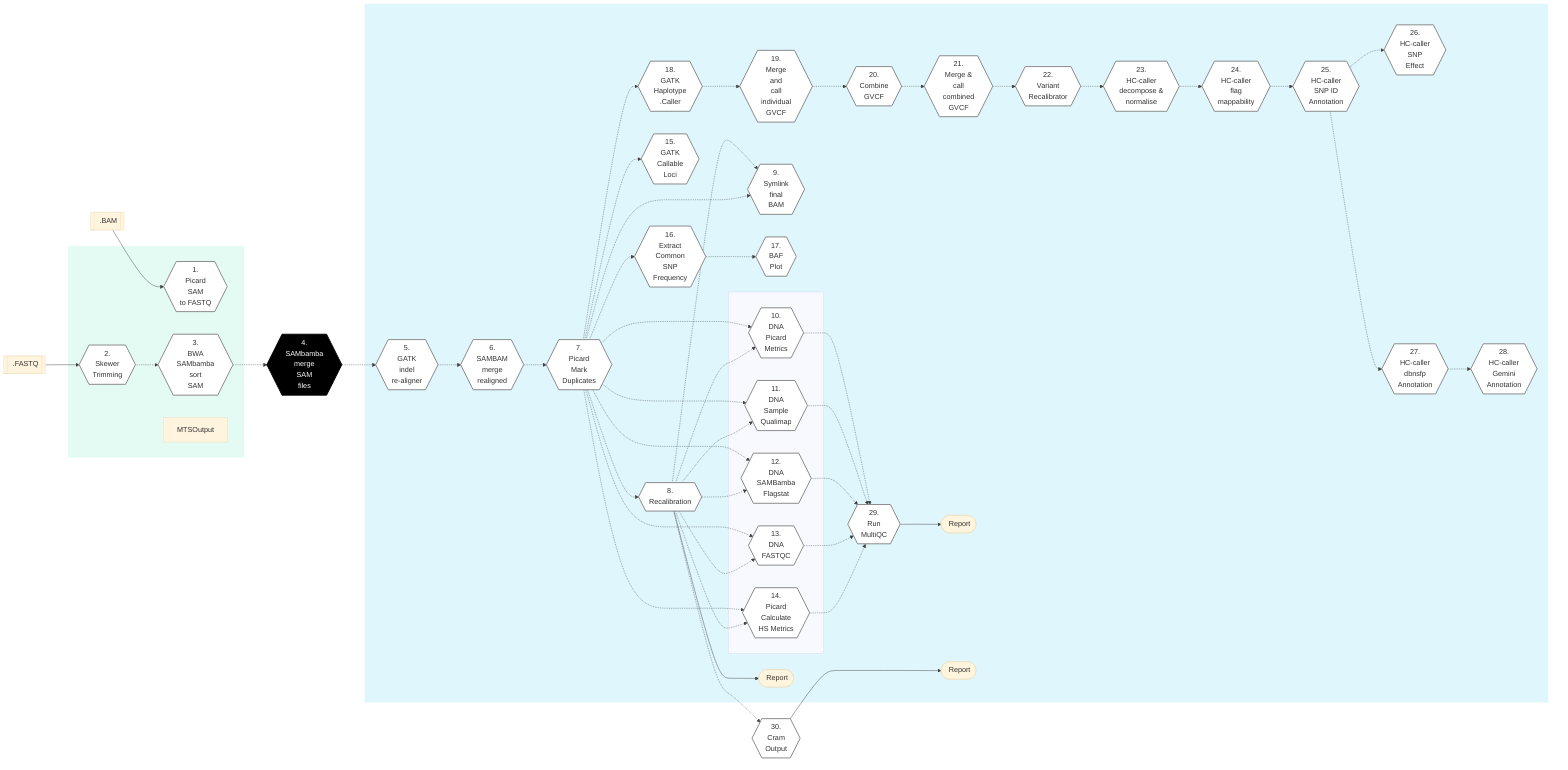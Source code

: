 %%{init: {'theme': 'base', 'themeVariables': { 'lineColor': '#404040'}}}%%

        %% GenPipes Schema for Covseq.py
        %% Ref: https://bitbucket.org/mugqic/genpipes/src/master/pipelines/dnaseq/
        %% Author Shaloo Shalini <shalz@hotmail.com>
        %% -t LIGHT

        graph LR
        Node1{{ 1. <br/> Picard<br/>SAM<br/>to FASTQ }}:::nodefill
        Node2{{ 2. <br/> Skewer<br/>Trimming }}:::nodefill
        Node3{{ 3. <br/> BWA<br/>SAMbamba<br/>sort<br/>SAM }}:::nodefill
        Node4{{ 4. <br/> SAMbamba<br/>merge<br/>SAM<br/>files }}:::nodefillblack
        Node5{{ 5. <br/> GATK<br/>indel<br/>re-aligner }}:::nodefill
        Node6{{ 6. <br/> SAMBAM<br/>merge<br/>realigned }}:::nodefill
        Node7{{ 7. <br/> Picard<br/>Mark<br/>Duplicates }}:::nodefill
        Node8{{ 8. <br/> Recalibration }}:::nodefill
        Node9{{ 9. <br/> Symlink<br/>final <br/>BAM }}:::nodefill
        Node10{{ 10. <br/> DNA<br/>Picard<br/>Metrics}}:::nodefill
        Node11{{ 11. <br/> DNA<br/>Sample<br/>Qualimap }}:::nodefill
        Node12{{ 12. <br/> DNA <br/>SAMBamba <br/>Flagstat }}:::nodefill
        Node13{{ 13. <br/> DNA<br/>FASTQC }}:::nodefill
        Node14{{ 14. <br/> Picard<br/>Calculate<br/>HS Metrics }}:::nodefill
        Node15{{ 15. <br/> GATK<br/>Callable<br/>Loci }}:::nodefill
        Node16{{ 16. <br/> Extract<br/>Common<br/>SNP<br/>Frequency }}:::nodefill
        Node17{{ 17. <br/> BAF<br/>Plot }}:::nodefill
        Node18{{ 18. <br/> GATK<br/>Haplotype<br/>.Caller }}:::nodefill
        Node19{{ 19. <br/> Merge<br/>and<br/>call<br/>individual<br/>GVCF }}:::nodefill
        Node20{{ 20. <br/> Combine<br/>GVCF }}:::nodefill
        Node21{{ 21. <br/> Merge &<br/>call<br/>combined<br/>GVCF }}:::nodefill
        Node22{{ 22. <br/> Variant<br/>Recalibrator }}:::nodefill
        Node23{{ 23. <br/> HC-caller<br/>decompose &<br/>normalise }}:::nodefill
        Node24{{ 24. <br/> HC-caller<br/>flag<br/>mappability }}:::nodefill
        Node25{{ 25. <br/> HC-caller<br/>SNP ID<br/>Annotation }}:::nodefill
        Node26{{ 26. <br/> HC-caller<br/>SNP<br/>Effect }}:::nodefill
        Node27{{ 27. <br/> HC-caller<br/>dbnsfp<br/>Annotation }}:::nodefill
        Node28{{ 28. <br/> HC-caller<br/>Gemini<br/>Annotation }}:::nodefill
        Node29{{ 29. <br/> Run<br/>MultiQC }}:::nodefill
        Node30{{ 30. <br/> Cram<br/>Output }}:::nodefill

        Input1[[fa:fa-file-archive-o .BAM]]
        Input2[[fa:fa-file-archive-o .FASTQ]]

        RecalibOP([fa:fa-sticky-note-o Report ])
        MultiQCOP([fa:fa-sticky-note-o Report ])
        CramOP([fa:fa-sticky-note-o Report ])

        Input1 --> Node1
        Input2 --> Node2

        Node2 -.-> Node3 -.-> Node4 -.-> Node5 -.-> Node6 -.-> Node7 -.-> Node8 -.-> Node9
        Node7 & Node8 -.-> Node10 & Node11 & Node12 & Node13 & Node14
        Node7 -.-> Node9 & Node15 & Node16 & Node18
        Node8 -.-> Node30
        Node10 & Node11 & Node12 & Node13 & Node14 -.-> Node29
        Node16 -.-> Node17
        Node18 -.-> Node19 -.-> Node20 -.-> Node21 -.-> Node22 -.-> Node23 -.->Node24 -.-> Node25 -.-> Node26
        Node25 -.-> Node27 -.-> Node28

        Node8 --> RecalibOP
        Node29 --> MultiQCOP
        Node30 ---> CramOP

        subgraph readSetSteps[" "]
          Node1
          Node2
          Node3
          MTSOutput
        end
        subgraph sampleSetSteps[" "]
          Node5
          Node6
          Node7
          Node8
          Node9
          Node10
          Node11
          Node12
          Node13
          Node14
          Node15
          Node16
          Node17
          Node18
          Node19
          Node20
          Node21
          Node22
          Node23
          Node24
          Node25
          Node26
          Node27
          Node28
          Node29

          subgraph combo10to14[" "]
            Node10
            Node11
            Node12
            Node13
            Node14
          end

          RecalibOP
          MultiQCOP
          CramOP
        end

        classDef greenRect fill:#E4FBF4,stroke:white
        class readSetSteps greenRect
        classDef blueRect fill:#DEF6FC,stroke:white
        class sampleSetSteps blueRect
        classDef transparentRect fill:#DEF6FC,stroke:gray
        class combo2122 transparentRect
        class combo2324 transparentRect
        class combo2526 transparentRect
        class combo2930 transparentRect
        classDef nodefill fill:#ffffff,stroke:gray,stroke-width:2px
        classDef nodefillblack fill:black,stroke:black,color:white,stroke-width:2px